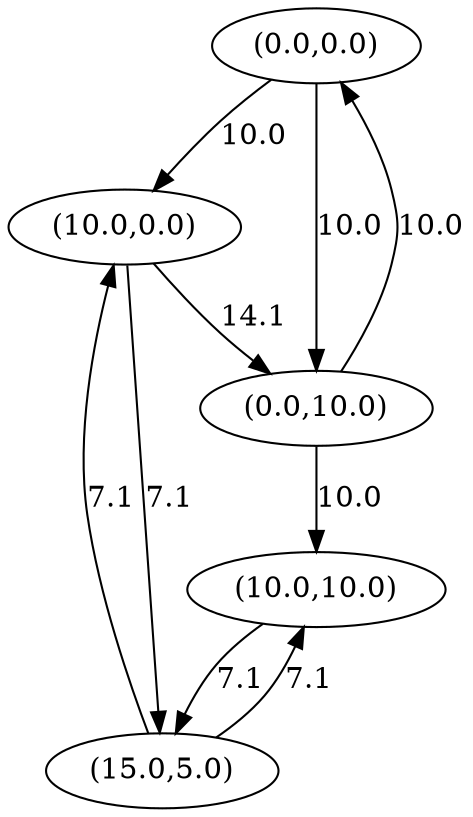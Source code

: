 digraph genegraph {
node0[pos="0.0,0.0", label="(0.0,0.0)", pin=true]
node1[pos="3.3333333333333335,0.0", label="(10.0,0.0)", pin=true]
node2[pos="0.0,3.3333333333333335", label="(0.0,10.0)", pin=true]
node3[pos="3.3333333333333335,3.3333333333333335", label="(10.0,10.0)", pin=true]
node4[pos="5.0,1.6666666666666667", label="(15.0,5.0)", pin=true]
node0 -> node1[label="10.0"]
node0 -> node2[label="10.0"]
node1 -> node2[label="14.1"]
node1 -> node4[label="7.1"]
node2 -> node0[label="10.0"]
node2 -> node3[label="10.0"]
node3 -> node4[label="7.1"]
node4 -> node3[label="7.1"]
node4 -> node1[label="7.1"]
}